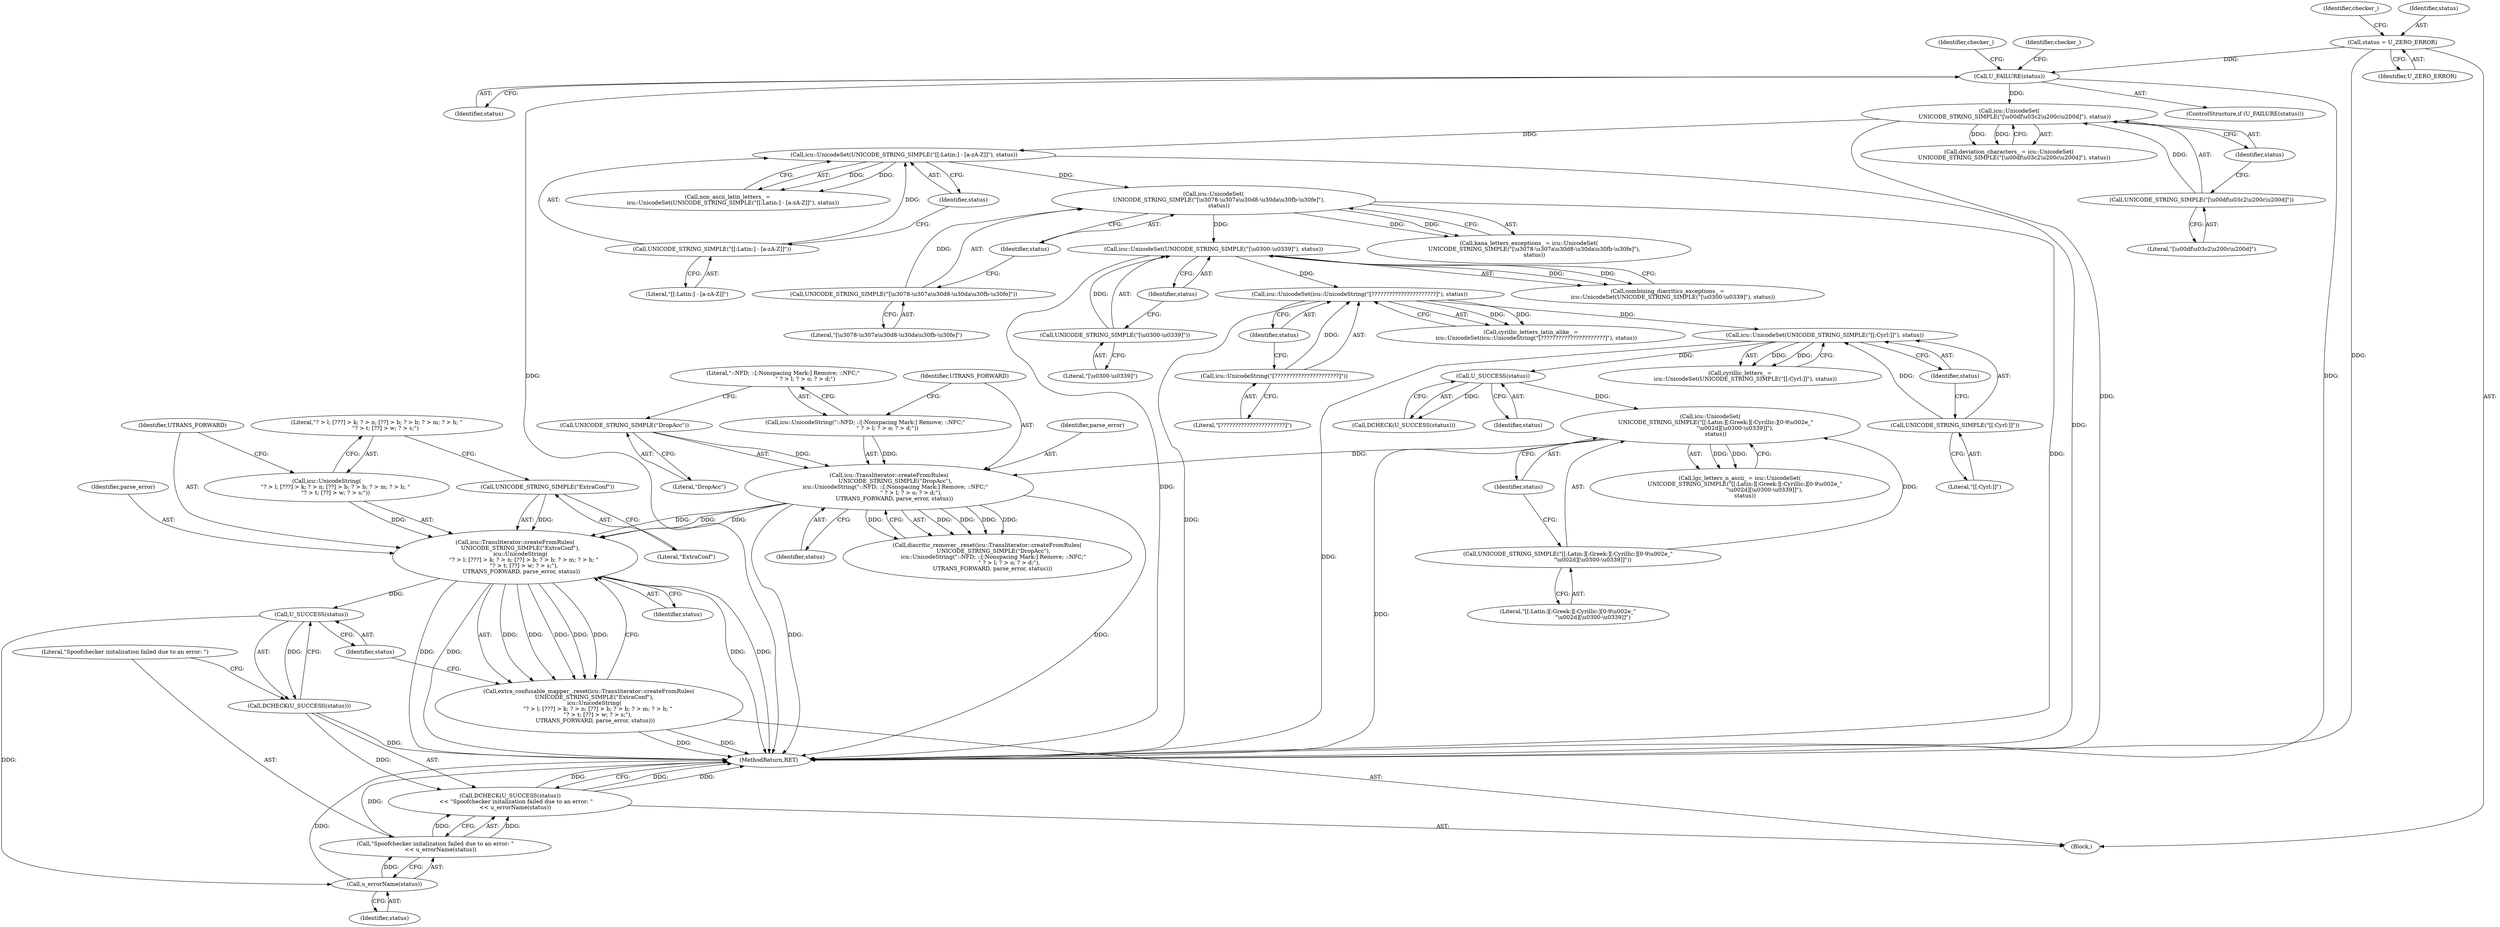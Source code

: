 digraph "0_Chrome_b3f0207c14fccc11aaa9d4975ebe46554ad289cb@API" {
"1000214" [label="(Call,icu::Transliterator::createFromRules(\n      UNICODE_STRING_SIMPLE(\"ExtraConf\"),\n      icu::UnicodeString(\n          \"? > l; [???] > k; ? > n; [??] > b; ? > b; ? > m; ? > h; \"\n          \"? > t; [??] > w; ? > s;\"),\n       UTRANS_FORWARD, parse_error, status))"];
"1000215" [label="(Call,UNICODE_STRING_SIMPLE(\"ExtraConf\"))"];
"1000217" [label="(Call,icu::UnicodeString(\n          \"? > l; [???] > k; ? > n; [??] > b; ? > b; ? > m; ? > h; \"\n          \"? > t; [??] > w; ? > s;\"))"];
"1000205" [label="(Call,icu::Transliterator::createFromRules(\n       UNICODE_STRING_SIMPLE(\"DropAcc\"),\n       icu::UnicodeString(\"::NFD; ::[:Nonspacing Mark:] Remove; ::NFC;\"\n                         \" ? > l; ? > o; ? > d;\"),\n      UTRANS_FORWARD, parse_error, status))"];
"1000206" [label="(Call,UNICODE_STRING_SIMPLE(\"DropAcc\"))"];
"1000208" [label="(Call,icu::UnicodeString(\"::NFD; ::[:Nonspacing Mark:] Remove; ::NFC;\"\n                         \" ? > l; ? > o; ? > d;\"))"];
"1000198" [label="(Call,icu::UnicodeSet(\n      UNICODE_STRING_SIMPLE(\"[[:Latin:][:Greek:][:Cyrillic:][0-9\\u002e_\"\n                            \"\\u002d][\\u0300-\\u0339]]\"),\n      status))"];
"1000199" [label="(Call,UNICODE_STRING_SIMPLE(\"[[:Latin:][:Greek:][:Cyrillic:][0-9\\u002e_\"\n                            \"\\u002d][\\u0300-\\u0339]]\"))"];
"1000194" [label="(Call,U_SUCCESS(status))"];
"1000188" [label="(Call,icu::UnicodeSet(UNICODE_STRING_SIMPLE(\"[[:Cyrl:]]\"), status))"];
"1000189" [label="(Call,UNICODE_STRING_SIMPLE(\"[[:Cyrl:]]\"))"];
"1000181" [label="(Call,icu::UnicodeSet(icu::UnicodeString(\"[??????????????????????]\"), status))"];
"1000182" [label="(Call,icu::UnicodeString(\"[??????????????????????]\"))"];
"1000174" [label="(Call,icu::UnicodeSet(UNICODE_STRING_SIMPLE(\"[\\u0300-\\u0339]\"), status))"];
"1000175" [label="(Call,UNICODE_STRING_SIMPLE(\"[\\u0300-\\u0339]\"))"];
"1000167" [label="(Call,icu::UnicodeSet(\n      UNICODE_STRING_SIMPLE(\"[\\u3078-\\u307a\\u30d8-\\u30da\\u30fb-\\u30fe]\"),\n      status))"];
"1000168" [label="(Call,UNICODE_STRING_SIMPLE(\"[\\u3078-\\u307a\\u30d8-\\u30da\\u30fb-\\u30fe]\"))"];
"1000160" [label="(Call,icu::UnicodeSet(UNICODE_STRING_SIMPLE(\"[[:Latin:] - [a-zA-Z]]\"), status))"];
"1000161" [label="(Call,UNICODE_STRING_SIMPLE(\"[[:Latin:] - [a-zA-Z]]\"))"];
"1000153" [label="(Call,icu::UnicodeSet(\n      UNICODE_STRING_SIMPLE(\"[\\u00df\\u03c2\\u200c\\u200d]\"), status))"];
"1000154" [label="(Call,UNICODE_STRING_SIMPLE(\"[\\u00df\\u03c2\\u200c\\u200d]\"))"];
"1000124" [label="(Call,U_FAILURE(status))"];
"1000115" [label="(Call,status = U_ZERO_ERROR)"];
"1000213" [label="(Call,extra_confusable_mapper_.reset(icu::Transliterator::createFromRules(\n      UNICODE_STRING_SIMPLE(\"ExtraConf\"),\n      icu::UnicodeString(\n          \"? > l; [???] > k; ? > n; [??] > b; ? > b; ? > m; ? > h; \"\n          \"? > t; [??] > w; ? > s;\"),\n       UTRANS_FORWARD, parse_error, status)))"];
"1000224" [label="(Call,U_SUCCESS(status))"];
"1000223" [label="(Call,DCHECK(U_SUCCESS(status)))"];
"1000222" [label="(Call,DCHECK(U_SUCCESS(status))\n       << \"Spoofchecker initalization failed due to an error: \"\n      << u_errorName(status))"];
"1000228" [label="(Call,u_errorName(status))"];
"1000226" [label="(Call,\"Spoofchecker initalization failed due to an error: \"\n      << u_errorName(status))"];
"1000175" [label="(Call,UNICODE_STRING_SIMPLE(\"[\\u0300-\\u0339]\"))"];
"1000226" [label="(Call,\"Spoofchecker initalization failed due to an error: \"\n      << u_errorName(status))"];
"1000154" [label="(Call,UNICODE_STRING_SIMPLE(\"[\\u00df\\u03c2\\u200c\\u200d]\"))"];
"1000195" [label="(Identifier,status)"];
"1000228" [label="(Call,u_errorName(status))"];
"1000162" [label="(Literal,\"[[:Latin:] - [a-zA-Z]]\")"];
"1000117" [label="(Identifier,U_ZERO_ERROR)"];
"1000119" [label="(Identifier,checker_)"];
"1000200" [label="(Literal,\"[[:Latin:][:Greek:][:Cyrillic:][0-9\\u002e_\"\n                            \"\\u002d][\\u0300-\\u0339]]\")"];
"1000183" [label="(Literal,\"[??????????????????????]\")"];
"1000153" [label="(Call,icu::UnicodeSet(\n      UNICODE_STRING_SIMPLE(\"[\\u00df\\u03c2\\u200c\\u200d]\"), status))"];
"1000168" [label="(Call,UNICODE_STRING_SIMPLE(\"[\\u3078-\\u307a\\u30d8-\\u30da\\u30fb-\\u30fe]\"))"];
"1000156" [label="(Identifier,status)"];
"1000115" [label="(Call,status = U_ZERO_ERROR)"];
"1000123" [label="(ControlStructure,if (U_FAILURE(status)))"];
"1000163" [label="(Identifier,status)"];
"1000227" [label="(Literal,\"Spoofchecker initalization failed due to an error: \")"];
"1000155" [label="(Literal,\"[\\u00df\\u03c2\\u200c\\u200d]\")"];
"1000186" [label="(Call,cyrillic_letters_ =\n      icu::UnicodeSet(UNICODE_STRING_SIMPLE(\"[[:Cyrl:]]\"), status))"];
"1000170" [label="(Identifier,status)"];
"1000161" [label="(Call,UNICODE_STRING_SIMPLE(\"[[:Latin:] - [a-zA-Z]]\"))"];
"1000176" [label="(Literal,\"[\\u0300-\\u0339]\")"];
"1000177" [label="(Identifier,status)"];
"1000172" [label="(Call,combining_diacritics_exceptions_ =\n      icu::UnicodeSet(UNICODE_STRING_SIMPLE(\"[\\u0300-\\u0339]\"), status))"];
"1000223" [label="(Call,DCHECK(U_SUCCESS(status)))"];
"1000151" [label="(Call,deviation_characters_ = icu::UnicodeSet(\n      UNICODE_STRING_SIMPLE(\"[\\u00df\\u03c2\\u200c\\u200d]\"), status))"];
"1000113" [label="(Block,)"];
"1000206" [label="(Call,UNICODE_STRING_SIMPLE(\"DropAcc\"))"];
"1000216" [label="(Literal,\"ExtraConf\")"];
"1000219" [label="(Identifier,UTRANS_FORWARD)"];
"1000124" [label="(Call,U_FAILURE(status))"];
"1000160" [label="(Call,icu::UnicodeSet(UNICODE_STRING_SIMPLE(\"[[:Latin:] - [a-zA-Z]]\"), status))"];
"1000174" [label="(Call,icu::UnicodeSet(UNICODE_STRING_SIMPLE(\"[\\u0300-\\u0339]\"), status))"];
"1000169" [label="(Literal,\"[\\u3078-\\u307a\\u30d8-\\u30da\\u30fb-\\u30fe]\")"];
"1000209" [label="(Literal,\"::NFD; ::[:Nonspacing Mark:] Remove; ::NFC;\"\n                         \" ? > l; ? > o; ? > d;\")"];
"1000190" [label="(Literal,\"[[:Cyrl:]]\")"];
"1000165" [label="(Call,kana_letters_exceptions_ = icu::UnicodeSet(\n      UNICODE_STRING_SIMPLE(\"[\\u3078-\\u307a\\u30d8-\\u30da\\u30fb-\\u30fe]\"),\n      status))"];
"1000222" [label="(Call,DCHECK(U_SUCCESS(status))\n       << \"Spoofchecker initalization failed due to an error: \"\n      << u_errorName(status))"];
"1000198" [label="(Call,icu::UnicodeSet(\n      UNICODE_STRING_SIMPLE(\"[[:Latin:][:Greek:][:Cyrillic:][0-9\\u002e_\"\n                            \"\\u002d][\\u0300-\\u0339]]\"),\n      status))"];
"1000229" [label="(Identifier,status)"];
"1000221" [label="(Identifier,status)"];
"1000230" [label="(MethodReturn,RET)"];
"1000211" [label="(Identifier,parse_error)"];
"1000220" [label="(Identifier,parse_error)"];
"1000184" [label="(Identifier,status)"];
"1000193" [label="(Call,DCHECK(U_SUCCESS(status)))"];
"1000189" [label="(Call,UNICODE_STRING_SIMPLE(\"[[:Cyrl:]]\"))"];
"1000128" [label="(Identifier,checker_)"];
"1000207" [label="(Literal,\"DropAcc\")"];
"1000196" [label="(Call,lgc_letters_n_ascii_ = icu::UnicodeSet(\n      UNICODE_STRING_SIMPLE(\"[[:Latin:][:Greek:][:Cyrillic:][0-9\\u002e_\"\n                            \"\\u002d][\\u0300-\\u0339]]\"),\n      status))"];
"1000199" [label="(Call,UNICODE_STRING_SIMPLE(\"[[:Latin:][:Greek:][:Cyrillic:][0-9\\u002e_\"\n                            \"\\u002d][\\u0300-\\u0339]]\"))"];
"1000225" [label="(Identifier,status)"];
"1000201" [label="(Identifier,status)"];
"1000125" [label="(Identifier,status)"];
"1000158" [label="(Call,non_ascii_latin_letters_ =\n      icu::UnicodeSet(UNICODE_STRING_SIMPLE(\"[[:Latin:] - [a-zA-Z]]\"), status))"];
"1000132" [label="(Identifier,checker_)"];
"1000116" [label="(Identifier,status)"];
"1000212" [label="(Identifier,status)"];
"1000214" [label="(Call,icu::Transliterator::createFromRules(\n      UNICODE_STRING_SIMPLE(\"ExtraConf\"),\n      icu::UnicodeString(\n          \"? > l; [???] > k; ? > n; [??] > b; ? > b; ? > m; ? > h; \"\n          \"? > t; [??] > w; ? > s;\"),\n       UTRANS_FORWARD, parse_error, status))"];
"1000167" [label="(Call,icu::UnicodeSet(\n      UNICODE_STRING_SIMPLE(\"[\\u3078-\\u307a\\u30d8-\\u30da\\u30fb-\\u30fe]\"),\n      status))"];
"1000204" [label="(Call,diacritic_remover_.reset(icu::Transliterator::createFromRules(\n       UNICODE_STRING_SIMPLE(\"DropAcc\"),\n       icu::UnicodeString(\"::NFD; ::[:Nonspacing Mark:] Remove; ::NFC;\"\n                         \" ? > l; ? > o; ? > d;\"),\n      UTRANS_FORWARD, parse_error, status)))"];
"1000217" [label="(Call,icu::UnicodeString(\n          \"? > l; [???] > k; ? > n; [??] > b; ? > b; ? > m; ? > h; \"\n          \"? > t; [??] > w; ? > s;\"))"];
"1000191" [label="(Identifier,status)"];
"1000224" [label="(Call,U_SUCCESS(status))"];
"1000188" [label="(Call,icu::UnicodeSet(UNICODE_STRING_SIMPLE(\"[[:Cyrl:]]\"), status))"];
"1000181" [label="(Call,icu::UnicodeSet(icu::UnicodeString(\"[??????????????????????]\"), status))"];
"1000208" [label="(Call,icu::UnicodeString(\"::NFD; ::[:Nonspacing Mark:] Remove; ::NFC;\"\n                         \" ? > l; ? > o; ? > d;\"))"];
"1000218" [label="(Literal,\"? > l; [???] > k; ? > n; [??] > b; ? > b; ? > m; ? > h; \"\n          \"? > t; [??] > w; ? > s;\")"];
"1000213" [label="(Call,extra_confusable_mapper_.reset(icu::Transliterator::createFromRules(\n      UNICODE_STRING_SIMPLE(\"ExtraConf\"),\n      icu::UnicodeString(\n          \"? > l; [???] > k; ? > n; [??] > b; ? > b; ? > m; ? > h; \"\n          \"? > t; [??] > w; ? > s;\"),\n       UTRANS_FORWARD, parse_error, status)))"];
"1000194" [label="(Call,U_SUCCESS(status))"];
"1000179" [label="(Call,cyrillic_letters_latin_alike_ =\n      icu::UnicodeSet(icu::UnicodeString(\"[??????????????????????]\"), status))"];
"1000205" [label="(Call,icu::Transliterator::createFromRules(\n       UNICODE_STRING_SIMPLE(\"DropAcc\"),\n       icu::UnicodeString(\"::NFD; ::[:Nonspacing Mark:] Remove; ::NFC;\"\n                         \" ? > l; ? > o; ? > d;\"),\n      UTRANS_FORWARD, parse_error, status))"];
"1000182" [label="(Call,icu::UnicodeString(\"[??????????????????????]\"))"];
"1000210" [label="(Identifier,UTRANS_FORWARD)"];
"1000215" [label="(Call,UNICODE_STRING_SIMPLE(\"ExtraConf\"))"];
"1000214" -> "1000213"  [label="AST: "];
"1000214" -> "1000221"  [label="CFG: "];
"1000215" -> "1000214"  [label="AST: "];
"1000217" -> "1000214"  [label="AST: "];
"1000219" -> "1000214"  [label="AST: "];
"1000220" -> "1000214"  [label="AST: "];
"1000221" -> "1000214"  [label="AST: "];
"1000213" -> "1000214"  [label="CFG: "];
"1000214" -> "1000230"  [label="DDG: "];
"1000214" -> "1000230"  [label="DDG: "];
"1000214" -> "1000230"  [label="DDG: "];
"1000214" -> "1000230"  [label="DDG: "];
"1000214" -> "1000213"  [label="DDG: "];
"1000214" -> "1000213"  [label="DDG: "];
"1000214" -> "1000213"  [label="DDG: "];
"1000214" -> "1000213"  [label="DDG: "];
"1000214" -> "1000213"  [label="DDG: "];
"1000215" -> "1000214"  [label="DDG: "];
"1000217" -> "1000214"  [label="DDG: "];
"1000205" -> "1000214"  [label="DDG: "];
"1000205" -> "1000214"  [label="DDG: "];
"1000205" -> "1000214"  [label="DDG: "];
"1000214" -> "1000224"  [label="DDG: "];
"1000215" -> "1000216"  [label="CFG: "];
"1000216" -> "1000215"  [label="AST: "];
"1000218" -> "1000215"  [label="CFG: "];
"1000217" -> "1000218"  [label="CFG: "];
"1000218" -> "1000217"  [label="AST: "];
"1000219" -> "1000217"  [label="CFG: "];
"1000205" -> "1000204"  [label="AST: "];
"1000205" -> "1000212"  [label="CFG: "];
"1000206" -> "1000205"  [label="AST: "];
"1000208" -> "1000205"  [label="AST: "];
"1000210" -> "1000205"  [label="AST: "];
"1000211" -> "1000205"  [label="AST: "];
"1000212" -> "1000205"  [label="AST: "];
"1000204" -> "1000205"  [label="CFG: "];
"1000205" -> "1000230"  [label="DDG: "];
"1000205" -> "1000230"  [label="DDG: "];
"1000205" -> "1000204"  [label="DDG: "];
"1000205" -> "1000204"  [label="DDG: "];
"1000205" -> "1000204"  [label="DDG: "];
"1000205" -> "1000204"  [label="DDG: "];
"1000205" -> "1000204"  [label="DDG: "];
"1000206" -> "1000205"  [label="DDG: "];
"1000208" -> "1000205"  [label="DDG: "];
"1000198" -> "1000205"  [label="DDG: "];
"1000206" -> "1000207"  [label="CFG: "];
"1000207" -> "1000206"  [label="AST: "];
"1000209" -> "1000206"  [label="CFG: "];
"1000208" -> "1000209"  [label="CFG: "];
"1000209" -> "1000208"  [label="AST: "];
"1000210" -> "1000208"  [label="CFG: "];
"1000198" -> "1000196"  [label="AST: "];
"1000198" -> "1000201"  [label="CFG: "];
"1000199" -> "1000198"  [label="AST: "];
"1000201" -> "1000198"  [label="AST: "];
"1000196" -> "1000198"  [label="CFG: "];
"1000198" -> "1000230"  [label="DDG: "];
"1000198" -> "1000196"  [label="DDG: "];
"1000198" -> "1000196"  [label="DDG: "];
"1000199" -> "1000198"  [label="DDG: "];
"1000194" -> "1000198"  [label="DDG: "];
"1000199" -> "1000200"  [label="CFG: "];
"1000200" -> "1000199"  [label="AST: "];
"1000201" -> "1000199"  [label="CFG: "];
"1000194" -> "1000193"  [label="AST: "];
"1000194" -> "1000195"  [label="CFG: "];
"1000195" -> "1000194"  [label="AST: "];
"1000193" -> "1000194"  [label="CFG: "];
"1000194" -> "1000193"  [label="DDG: "];
"1000188" -> "1000194"  [label="DDG: "];
"1000188" -> "1000186"  [label="AST: "];
"1000188" -> "1000191"  [label="CFG: "];
"1000189" -> "1000188"  [label="AST: "];
"1000191" -> "1000188"  [label="AST: "];
"1000186" -> "1000188"  [label="CFG: "];
"1000188" -> "1000230"  [label="DDG: "];
"1000188" -> "1000186"  [label="DDG: "];
"1000188" -> "1000186"  [label="DDG: "];
"1000189" -> "1000188"  [label="DDG: "];
"1000181" -> "1000188"  [label="DDG: "];
"1000189" -> "1000190"  [label="CFG: "];
"1000190" -> "1000189"  [label="AST: "];
"1000191" -> "1000189"  [label="CFG: "];
"1000181" -> "1000179"  [label="AST: "];
"1000181" -> "1000184"  [label="CFG: "];
"1000182" -> "1000181"  [label="AST: "];
"1000184" -> "1000181"  [label="AST: "];
"1000179" -> "1000181"  [label="CFG: "];
"1000181" -> "1000230"  [label="DDG: "];
"1000181" -> "1000179"  [label="DDG: "];
"1000181" -> "1000179"  [label="DDG: "];
"1000182" -> "1000181"  [label="DDG: "];
"1000174" -> "1000181"  [label="DDG: "];
"1000182" -> "1000183"  [label="CFG: "];
"1000183" -> "1000182"  [label="AST: "];
"1000184" -> "1000182"  [label="CFG: "];
"1000174" -> "1000172"  [label="AST: "];
"1000174" -> "1000177"  [label="CFG: "];
"1000175" -> "1000174"  [label="AST: "];
"1000177" -> "1000174"  [label="AST: "];
"1000172" -> "1000174"  [label="CFG: "];
"1000174" -> "1000230"  [label="DDG: "];
"1000174" -> "1000172"  [label="DDG: "];
"1000174" -> "1000172"  [label="DDG: "];
"1000175" -> "1000174"  [label="DDG: "];
"1000167" -> "1000174"  [label="DDG: "];
"1000175" -> "1000176"  [label="CFG: "];
"1000176" -> "1000175"  [label="AST: "];
"1000177" -> "1000175"  [label="CFG: "];
"1000167" -> "1000165"  [label="AST: "];
"1000167" -> "1000170"  [label="CFG: "];
"1000168" -> "1000167"  [label="AST: "];
"1000170" -> "1000167"  [label="AST: "];
"1000165" -> "1000167"  [label="CFG: "];
"1000167" -> "1000230"  [label="DDG: "];
"1000167" -> "1000165"  [label="DDG: "];
"1000167" -> "1000165"  [label="DDG: "];
"1000168" -> "1000167"  [label="DDG: "];
"1000160" -> "1000167"  [label="DDG: "];
"1000168" -> "1000169"  [label="CFG: "];
"1000169" -> "1000168"  [label="AST: "];
"1000170" -> "1000168"  [label="CFG: "];
"1000160" -> "1000158"  [label="AST: "];
"1000160" -> "1000163"  [label="CFG: "];
"1000161" -> "1000160"  [label="AST: "];
"1000163" -> "1000160"  [label="AST: "];
"1000158" -> "1000160"  [label="CFG: "];
"1000160" -> "1000230"  [label="DDG: "];
"1000160" -> "1000158"  [label="DDG: "];
"1000160" -> "1000158"  [label="DDG: "];
"1000161" -> "1000160"  [label="DDG: "];
"1000153" -> "1000160"  [label="DDG: "];
"1000161" -> "1000162"  [label="CFG: "];
"1000162" -> "1000161"  [label="AST: "];
"1000163" -> "1000161"  [label="CFG: "];
"1000153" -> "1000151"  [label="AST: "];
"1000153" -> "1000156"  [label="CFG: "];
"1000154" -> "1000153"  [label="AST: "];
"1000156" -> "1000153"  [label="AST: "];
"1000151" -> "1000153"  [label="CFG: "];
"1000153" -> "1000230"  [label="DDG: "];
"1000153" -> "1000151"  [label="DDG: "];
"1000153" -> "1000151"  [label="DDG: "];
"1000154" -> "1000153"  [label="DDG: "];
"1000124" -> "1000153"  [label="DDG: "];
"1000154" -> "1000155"  [label="CFG: "];
"1000155" -> "1000154"  [label="AST: "];
"1000156" -> "1000154"  [label="CFG: "];
"1000124" -> "1000123"  [label="AST: "];
"1000124" -> "1000125"  [label="CFG: "];
"1000125" -> "1000124"  [label="AST: "];
"1000128" -> "1000124"  [label="CFG: "];
"1000132" -> "1000124"  [label="CFG: "];
"1000124" -> "1000230"  [label="DDG: "];
"1000124" -> "1000230"  [label="DDG: "];
"1000115" -> "1000124"  [label="DDG: "];
"1000115" -> "1000113"  [label="AST: "];
"1000115" -> "1000117"  [label="CFG: "];
"1000116" -> "1000115"  [label="AST: "];
"1000117" -> "1000115"  [label="AST: "];
"1000119" -> "1000115"  [label="CFG: "];
"1000115" -> "1000230"  [label="DDG: "];
"1000213" -> "1000113"  [label="AST: "];
"1000225" -> "1000213"  [label="CFG: "];
"1000213" -> "1000230"  [label="DDG: "];
"1000213" -> "1000230"  [label="DDG: "];
"1000224" -> "1000223"  [label="AST: "];
"1000224" -> "1000225"  [label="CFG: "];
"1000225" -> "1000224"  [label="AST: "];
"1000223" -> "1000224"  [label="CFG: "];
"1000224" -> "1000223"  [label="DDG: "];
"1000224" -> "1000228"  [label="DDG: "];
"1000223" -> "1000222"  [label="AST: "];
"1000227" -> "1000223"  [label="CFG: "];
"1000223" -> "1000230"  [label="DDG: "];
"1000223" -> "1000222"  [label="DDG: "];
"1000222" -> "1000113"  [label="AST: "];
"1000222" -> "1000226"  [label="CFG: "];
"1000226" -> "1000222"  [label="AST: "];
"1000230" -> "1000222"  [label="CFG: "];
"1000222" -> "1000230"  [label="DDG: "];
"1000222" -> "1000230"  [label="DDG: "];
"1000222" -> "1000230"  [label="DDG: "];
"1000226" -> "1000222"  [label="DDG: "];
"1000226" -> "1000222"  [label="DDG: "];
"1000228" -> "1000226"  [label="AST: "];
"1000228" -> "1000229"  [label="CFG: "];
"1000229" -> "1000228"  [label="AST: "];
"1000226" -> "1000228"  [label="CFG: "];
"1000228" -> "1000230"  [label="DDG: "];
"1000228" -> "1000226"  [label="DDG: "];
"1000227" -> "1000226"  [label="AST: "];
"1000226" -> "1000230"  [label="DDG: "];
}
